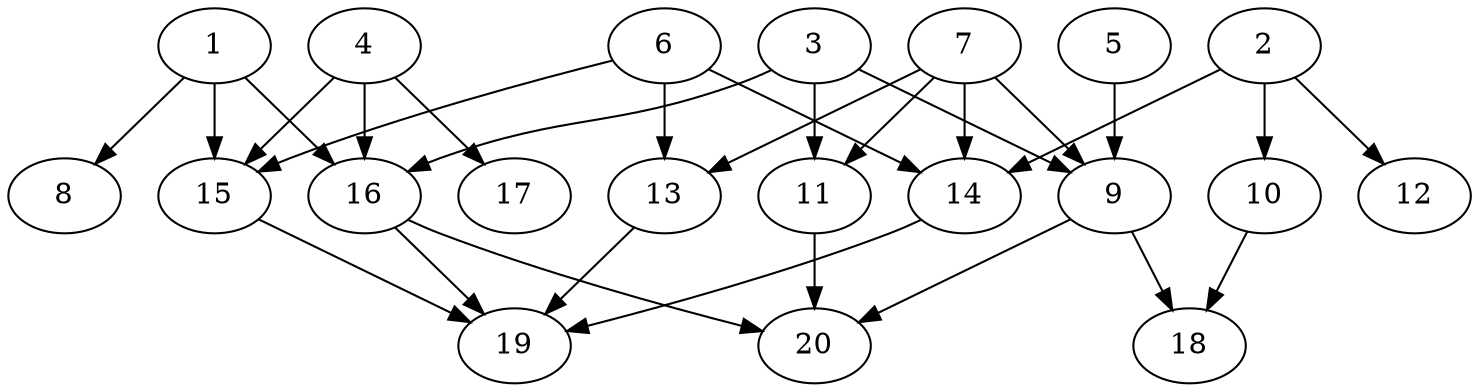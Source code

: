 // DAG automatically generated by daggen at Sat Jul 27 15:39:05 2019
// ./daggen --dot -n 20 --ccr 0.5 --fat 0.8 --regular 0.5 --density 0.4 --mindata 5242880 --maxdata 52428800 
digraph G {
  1 [size="84324352", alpha="0.03", expect_size="42162176"] 
  1 -> 8 [size ="42162176"]
  1 -> 15 [size ="42162176"]
  1 -> 16 [size ="42162176"]
  2 [size="49758208", alpha="0.11", expect_size="24879104"] 
  2 -> 10 [size ="24879104"]
  2 -> 12 [size ="24879104"]
  2 -> 14 [size ="24879104"]
  3 [size="102334464", alpha="0.05", expect_size="51167232"] 
  3 -> 9 [size ="51167232"]
  3 -> 11 [size ="51167232"]
  3 -> 16 [size ="51167232"]
  4 [size="47556608", alpha="0.12", expect_size="23778304"] 
  4 -> 15 [size ="23778304"]
  4 -> 16 [size ="23778304"]
  4 -> 17 [size ="23778304"]
  5 [size="77875200", alpha="0.10", expect_size="38937600"] 
  5 -> 9 [size ="38937600"]
  6 [size="80445440", alpha="0.12", expect_size="40222720"] 
  6 -> 13 [size ="40222720"]
  6 -> 14 [size ="40222720"]
  6 -> 15 [size ="40222720"]
  7 [size="63207424", alpha="0.09", expect_size="31603712"] 
  7 -> 9 [size ="31603712"]
  7 -> 11 [size ="31603712"]
  7 -> 13 [size ="31603712"]
  7 -> 14 [size ="31603712"]
  8 [size="95477760", alpha="0.06", expect_size="47738880"] 
  9 [size="37806080", alpha="0.16", expect_size="18903040"] 
  9 -> 18 [size ="18903040"]
  9 -> 20 [size ="18903040"]
  10 [size="48515072", alpha="0.06", expect_size="24257536"] 
  10 -> 18 [size ="24257536"]
  11 [size="56715264", alpha="0.02", expect_size="28357632"] 
  11 -> 20 [size ="28357632"]
  12 [size="72904704", alpha="0.01", expect_size="36452352"] 
  13 [size="28364800", alpha="0.09", expect_size="14182400"] 
  13 -> 19 [size ="14182400"]
  14 [size="49664000", alpha="0.13", expect_size="24832000"] 
  14 -> 19 [size ="24832000"]
  15 [size="10559488", alpha="0.19", expect_size="5279744"] 
  15 -> 19 [size ="5279744"]
  16 [size="56508416", alpha="0.11", expect_size="28254208"] 
  16 -> 19 [size ="28254208"]
  16 -> 20 [size ="28254208"]
  17 [size="19460096", alpha="0.12", expect_size="9730048"] 
  18 [size="59592704", alpha="0.10", expect_size="29796352"] 
  19 [size="87244800", alpha="0.14", expect_size="43622400"] 
  20 [size="69738496", alpha="0.02", expect_size="34869248"] 
}

